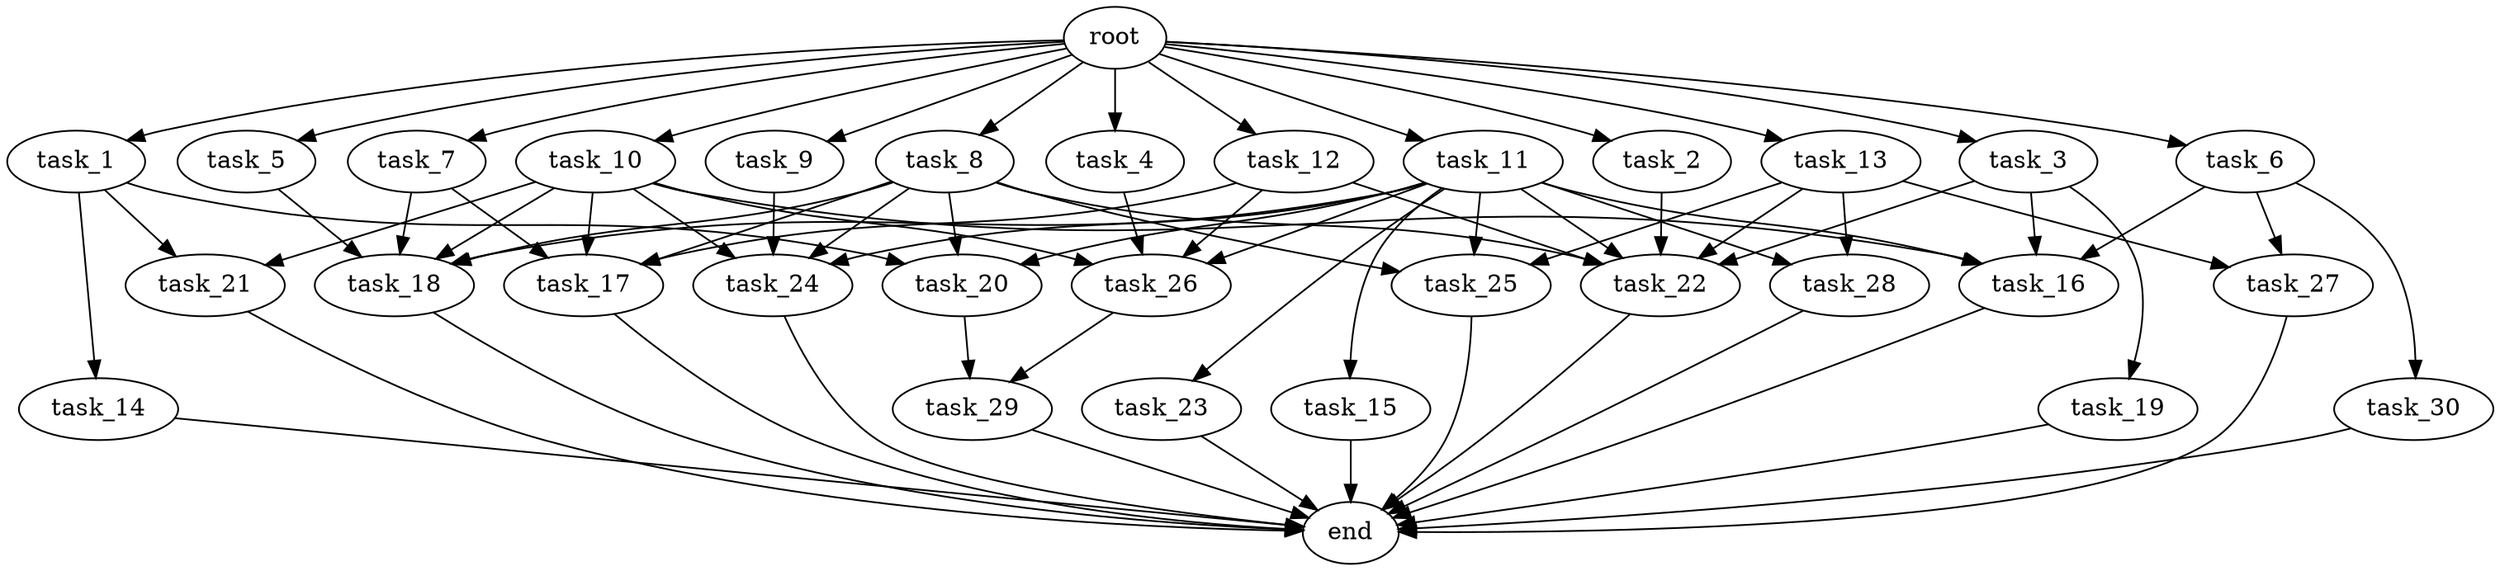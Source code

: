 digraph G {
  root [size="0.000000e+00"];
  task_1 [size="5.384585e+09"];
  task_2 [size="4.455135e+09"];
  task_3 [size="6.715906e+09"];
  task_4 [size="8.746820e+08"];
  task_5 [size="5.118363e+09"];
  task_6 [size="1.945306e+09"];
  task_7 [size="3.178260e+09"];
  task_8 [size="6.051173e+09"];
  task_9 [size="9.434078e+09"];
  task_10 [size="9.084561e+09"];
  task_11 [size="3.611288e+09"];
  task_12 [size="1.480311e+09"];
  task_13 [size="8.538187e+09"];
  task_14 [size="3.696930e+09"];
  task_15 [size="3.728939e+09"];
  task_16 [size="2.847219e+09"];
  task_17 [size="3.514199e+09"];
  task_18 [size="9.775259e+09"];
  task_19 [size="8.743143e+09"];
  task_20 [size="8.768987e+08"];
  task_21 [size="7.278806e+09"];
  task_22 [size="4.442759e+09"];
  task_23 [size="9.925979e+09"];
  task_24 [size="8.037051e+09"];
  task_25 [size="2.887052e+09"];
  task_26 [size="8.056922e+09"];
  task_27 [size="9.703636e+09"];
  task_28 [size="4.238898e+09"];
  task_29 [size="8.964392e+09"];
  task_30 [size="1.396537e+09"];
  end [size="0.000000e+00"];

  root -> task_1 [size="1.000000e-12"];
  root -> task_2 [size="1.000000e-12"];
  root -> task_3 [size="1.000000e-12"];
  root -> task_4 [size="1.000000e-12"];
  root -> task_5 [size="1.000000e-12"];
  root -> task_6 [size="1.000000e-12"];
  root -> task_7 [size="1.000000e-12"];
  root -> task_8 [size="1.000000e-12"];
  root -> task_9 [size="1.000000e-12"];
  root -> task_10 [size="1.000000e-12"];
  root -> task_11 [size="1.000000e-12"];
  root -> task_12 [size="1.000000e-12"];
  root -> task_13 [size="1.000000e-12"];
  task_1 -> task_14 [size="3.696930e+08"];
  task_1 -> task_20 [size="2.922996e+07"];
  task_1 -> task_21 [size="3.639403e+08"];
  task_2 -> task_22 [size="7.404599e+07"];
  task_3 -> task_16 [size="7.118048e+07"];
  task_3 -> task_19 [size="8.743143e+08"];
  task_3 -> task_22 [size="7.404599e+07"];
  task_4 -> task_26 [size="2.014231e+08"];
  task_5 -> task_18 [size="1.955052e+08"];
  task_6 -> task_16 [size="7.118048e+07"];
  task_6 -> task_27 [size="4.851818e+08"];
  task_6 -> task_30 [size="1.396537e+08"];
  task_7 -> task_17 [size="8.785497e+07"];
  task_7 -> task_18 [size="1.955052e+08"];
  task_8 -> task_17 [size="8.785497e+07"];
  task_8 -> task_18 [size="1.955052e+08"];
  task_8 -> task_20 [size="2.922996e+07"];
  task_8 -> task_22 [size="7.404599e+07"];
  task_8 -> task_24 [size="2.009263e+08"];
  task_8 -> task_25 [size="9.623505e+07"];
  task_9 -> task_24 [size="2.009263e+08"];
  task_10 -> task_16 [size="7.118048e+07"];
  task_10 -> task_17 [size="8.785497e+07"];
  task_10 -> task_18 [size="1.955052e+08"];
  task_10 -> task_21 [size="3.639403e+08"];
  task_10 -> task_24 [size="2.009263e+08"];
  task_10 -> task_26 [size="2.014231e+08"];
  task_11 -> task_15 [size="3.728939e+08"];
  task_11 -> task_16 [size="7.118048e+07"];
  task_11 -> task_18 [size="1.955052e+08"];
  task_11 -> task_20 [size="2.922996e+07"];
  task_11 -> task_22 [size="7.404599e+07"];
  task_11 -> task_23 [size="9.925979e+08"];
  task_11 -> task_24 [size="2.009263e+08"];
  task_11 -> task_25 [size="9.623505e+07"];
  task_11 -> task_26 [size="2.014231e+08"];
  task_11 -> task_28 [size="2.119449e+08"];
  task_12 -> task_17 [size="8.785497e+07"];
  task_12 -> task_22 [size="7.404599e+07"];
  task_12 -> task_26 [size="2.014231e+08"];
  task_13 -> task_22 [size="7.404599e+07"];
  task_13 -> task_25 [size="9.623505e+07"];
  task_13 -> task_27 [size="4.851818e+08"];
  task_13 -> task_28 [size="2.119449e+08"];
  task_14 -> end [size="1.000000e-12"];
  task_15 -> end [size="1.000000e-12"];
  task_16 -> end [size="1.000000e-12"];
  task_17 -> end [size="1.000000e-12"];
  task_18 -> end [size="1.000000e-12"];
  task_19 -> end [size="1.000000e-12"];
  task_20 -> task_29 [size="4.482196e+08"];
  task_21 -> end [size="1.000000e-12"];
  task_22 -> end [size="1.000000e-12"];
  task_23 -> end [size="1.000000e-12"];
  task_24 -> end [size="1.000000e-12"];
  task_25 -> end [size="1.000000e-12"];
  task_26 -> task_29 [size="4.482196e+08"];
  task_27 -> end [size="1.000000e-12"];
  task_28 -> end [size="1.000000e-12"];
  task_29 -> end [size="1.000000e-12"];
  task_30 -> end [size="1.000000e-12"];
}
